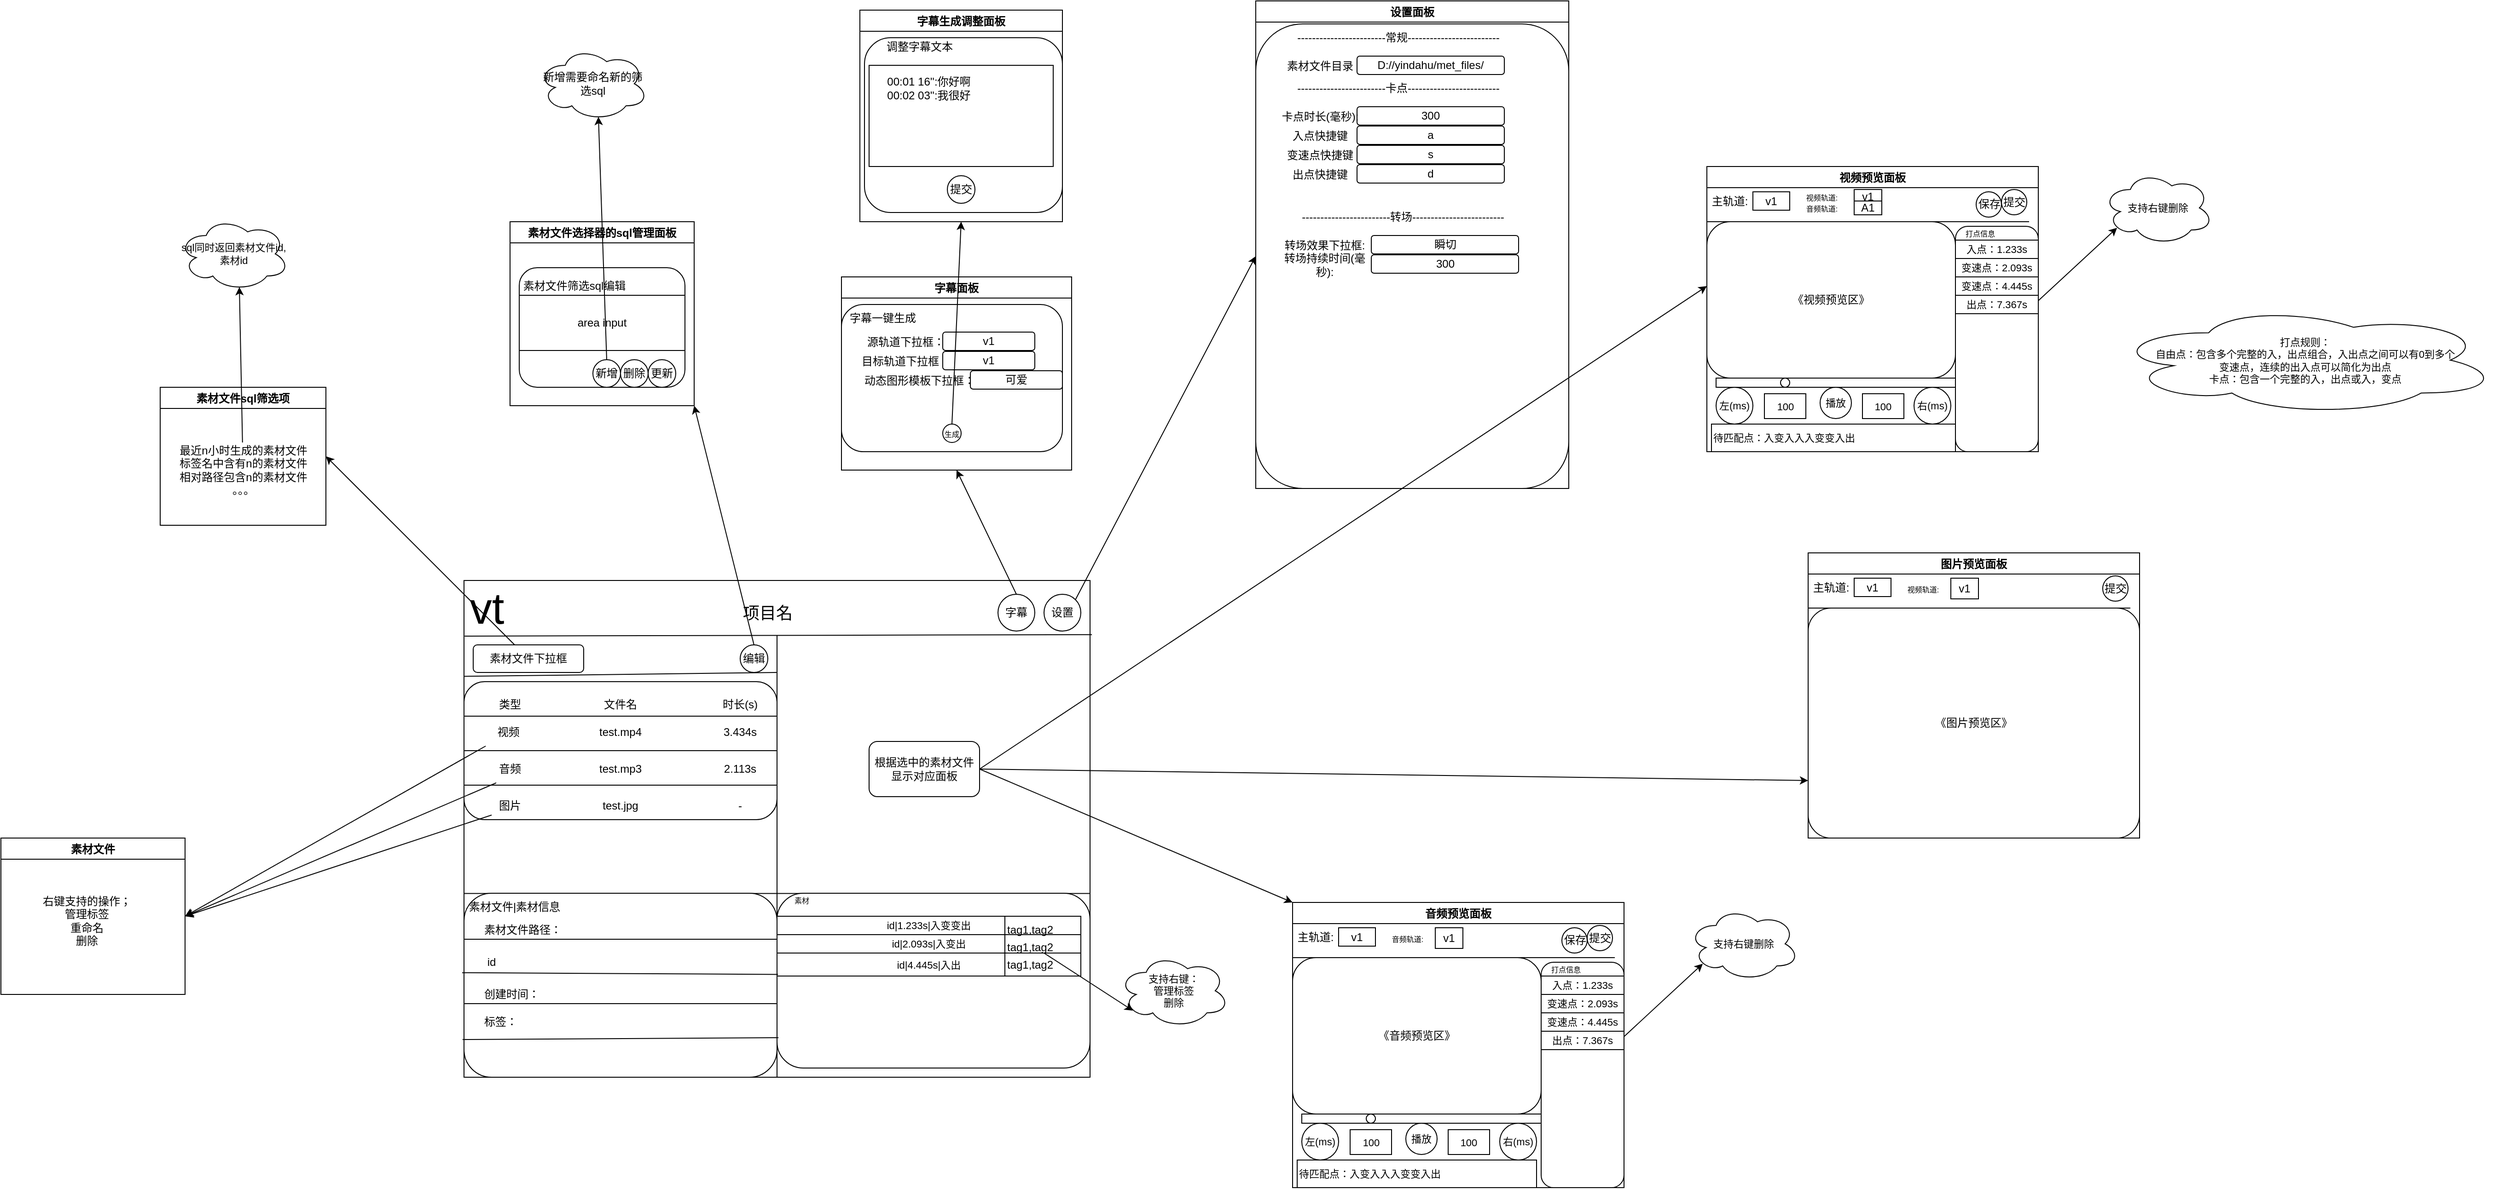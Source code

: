 <mxfile>
    <diagram id="hqMbGVYrupXZU0K6U-KL" name="第 1 页">
        <mxGraphModel dx="1639" dy="215" grid="1" gridSize="10" guides="1" tooltips="1" connect="1" arrows="1" fold="1" page="1" pageScale="1" pageWidth="827" pageHeight="1169" math="0" shadow="0">
            <root>
                <mxCell id="0"/>
                <mxCell id="1" parent="0"/>
                <mxCell id="2" value="" style="rounded=0;whiteSpace=wrap;html=1;" parent="1" vertex="1">
                    <mxGeometry x="90" y="670" width="680" height="540" as="geometry"/>
                </mxCell>
                <mxCell id="3" value="" style="endArrow=none;html=1;exitX=0.001;exitY=0.112;exitDx=0;exitDy=0;exitPerimeter=0;entryX=1.003;entryY=0.109;entryDx=0;entryDy=0;entryPerimeter=0;" parent="1" source="2" target="2" edge="1">
                    <mxGeometry width="50" height="50" relative="1" as="geometry">
                        <mxPoint x="390" y="880" as="sourcePoint"/>
                        <mxPoint x="440" y="830" as="targetPoint"/>
                        <Array as="points"/>
                    </mxGeometry>
                </mxCell>
                <mxCell id="4" value="&lt;font style=&quot;font-size: 48px&quot;&gt;vt&lt;/font&gt;" style="text;html=1;strokeColor=none;fillColor=none;align=center;verticalAlign=middle;whiteSpace=wrap;rounded=0;" parent="1" vertex="1">
                    <mxGeometry x="90" y="680" width="50" height="40" as="geometry"/>
                </mxCell>
                <mxCell id="5" value="&lt;span style=&quot;font-size: 18px&quot;&gt;项目名&lt;/span&gt;" style="text;html=1;strokeColor=none;fillColor=none;align=center;verticalAlign=middle;whiteSpace=wrap;rounded=0;fontSize=48;" parent="1" vertex="1">
                    <mxGeometry x="390" y="680" width="60" height="30" as="geometry"/>
                </mxCell>
                <mxCell id="6" value="" style="endArrow=none;html=1;exitX=0;exitY=0.63;exitDx=0;exitDy=0;exitPerimeter=0;entryX=1;entryY=0.63;entryDx=0;entryDy=0;entryPerimeter=0;" parent="1" source="2" target="2" edge="1">
                    <mxGeometry width="50" height="50" relative="1" as="geometry">
                        <mxPoint x="230" y="990" as="sourcePoint"/>
                        <mxPoint x="770" y="1020" as="targetPoint"/>
                    </mxGeometry>
                </mxCell>
                <mxCell id="7" value="" style="endArrow=none;html=1;exitX=0.5;exitY=1;exitDx=0;exitDy=0;" parent="1" source="2" edge="1">
                    <mxGeometry width="50" height="50" relative="1" as="geometry">
                        <mxPoint x="430" y="1110" as="sourcePoint"/>
                        <mxPoint x="430" y="730" as="targetPoint"/>
                    </mxGeometry>
                </mxCell>
                <mxCell id="8" value="设置" style="ellipse;whiteSpace=wrap;html=1;aspect=fixed;" parent="1" vertex="1">
                    <mxGeometry x="720" y="685" width="40" height="40" as="geometry"/>
                </mxCell>
                <mxCell id="9" value="" style="endArrow=none;html=1;exitX=0;exitY=0.193;exitDx=0;exitDy=0;exitPerimeter=0;" parent="1" source="2" edge="1">
                    <mxGeometry width="50" height="50" relative="1" as="geometry">
                        <mxPoint x="100" y="800" as="sourcePoint"/>
                        <mxPoint x="430" y="770" as="targetPoint"/>
                    </mxGeometry>
                </mxCell>
                <mxCell id="10" value="素材文件下拉框" style="rounded=1;whiteSpace=wrap;html=1;" parent="1" vertex="1">
                    <mxGeometry x="100" y="740" width="120" height="30" as="geometry"/>
                </mxCell>
                <mxCell id="11" value="" style="endArrow=classic;html=1;entryX=1;entryY=0.5;entryDx=0;entryDy=0;" parent="1" source="10" target="12" edge="1">
                    <mxGeometry width="50" height="50" relative="1" as="geometry">
                        <mxPoint x="90" y="600" as="sourcePoint"/>
                        <mxPoint x="-40" y="580" as="targetPoint"/>
                    </mxGeometry>
                </mxCell>
                <mxCell id="12" value="素材文件sql筛选项" style="swimlane;startSize=23;" parent="1" vertex="1">
                    <mxGeometry x="-240" y="460" width="180" height="150" as="geometry"/>
                </mxCell>
                <mxCell id="129" style="edgeStyle=none;html=1;fontSize=11;entryX=0.55;entryY=0.95;entryDx=0;entryDy=0;entryPerimeter=0;" parent="1" source="13" target="130" edge="1">
                    <mxGeometry relative="1" as="geometry">
                        <mxPoint x="-160" y="390" as="targetPoint"/>
                    </mxGeometry>
                </mxCell>
                <mxCell id="13" value="最近n小时生成的素材文件&lt;br&gt;标签名中含有n的素材文件&lt;br&gt;相对路径包含n的素材文件&lt;br&gt;。。。" style="text;html=1;align=center;verticalAlign=middle;resizable=0;points=[];autosize=1;strokeColor=none;fillColor=none;" parent="1" vertex="1">
                    <mxGeometry x="-225" y="520" width="150" height="60" as="geometry"/>
                </mxCell>
                <mxCell id="14" value="编辑" style="ellipse;whiteSpace=wrap;html=1;aspect=fixed;" parent="1" vertex="1">
                    <mxGeometry x="390" y="740" width="30" height="30" as="geometry"/>
                </mxCell>
                <mxCell id="15" value="素材文件选择器的sql管理面板" style="swimlane;" parent="1" vertex="1">
                    <mxGeometry x="140" y="280" width="200" height="200" as="geometry"/>
                </mxCell>
                <mxCell id="17" value="" style="rounded=1;whiteSpace=wrap;html=1;" parent="15" vertex="1">
                    <mxGeometry x="10" y="50" width="180" height="130" as="geometry"/>
                </mxCell>
                <mxCell id="18" value="素材文件筛选sql编辑" style="text;html=1;strokeColor=none;fillColor=none;align=center;verticalAlign=middle;whiteSpace=wrap;rounded=0;" parent="15" vertex="1">
                    <mxGeometry x="10" y="60" width="120" height="20" as="geometry"/>
                </mxCell>
                <mxCell id="19" value="area input" style="rounded=0;whiteSpace=wrap;html=1;" parent="15" vertex="1">
                    <mxGeometry x="10" y="80" width="180" height="60" as="geometry"/>
                </mxCell>
                <mxCell id="20" value="更新" style="ellipse;whiteSpace=wrap;html=1;aspect=fixed;" parent="15" vertex="1">
                    <mxGeometry x="150" y="150" width="30" height="30" as="geometry"/>
                </mxCell>
                <mxCell id="21" value="删除" style="ellipse;whiteSpace=wrap;html=1;aspect=fixed;" parent="15" vertex="1">
                    <mxGeometry x="120" y="150" width="30" height="30" as="geometry"/>
                </mxCell>
                <mxCell id="22" value="新增" style="ellipse;whiteSpace=wrap;html=1;aspect=fixed;" parent="15" vertex="1">
                    <mxGeometry x="90" y="150" width="30" height="30" as="geometry"/>
                </mxCell>
                <mxCell id="16" value="" style="endArrow=classic;html=1;exitX=0.5;exitY=0;exitDx=0;exitDy=0;entryX=1;entryY=1;entryDx=0;entryDy=0;" parent="1" source="14" target="15" edge="1">
                    <mxGeometry width="50" height="50" relative="1" as="geometry">
                        <mxPoint x="230" y="590" as="sourcePoint"/>
                        <mxPoint x="280" y="540" as="targetPoint"/>
                    </mxGeometry>
                </mxCell>
                <mxCell id="24" value="新增需要命名新的筛选sql" style="ellipse;shape=cloud;whiteSpace=wrap;html=1;" parent="1" vertex="1">
                    <mxGeometry x="170" y="90" width="120" height="80" as="geometry"/>
                </mxCell>
                <mxCell id="25" value="" style="endArrow=classic;html=1;exitX=0.5;exitY=0;exitDx=0;exitDy=0;entryX=0.55;entryY=0.95;entryDx=0;entryDy=0;entryPerimeter=0;" parent="1" source="22" target="24" edge="1">
                    <mxGeometry width="50" height="50" relative="1" as="geometry">
                        <mxPoint x="90" y="220" as="sourcePoint"/>
                        <mxPoint x="140" y="170" as="targetPoint"/>
                    </mxGeometry>
                </mxCell>
                <mxCell id="26" value="" style="rounded=1;whiteSpace=wrap;html=1;" parent="1" vertex="1">
                    <mxGeometry x="90" y="780" width="340" height="150" as="geometry"/>
                </mxCell>
                <mxCell id="27" value="" style="endArrow=none;html=1;exitX=0;exitY=0.25;exitDx=0;exitDy=0;entryX=1;entryY=0.25;entryDx=0;entryDy=0;" parent="1" source="26" target="26" edge="1">
                    <mxGeometry width="50" height="50" relative="1" as="geometry">
                        <mxPoint x="190" y="860" as="sourcePoint"/>
                        <mxPoint x="240" y="810" as="targetPoint"/>
                    </mxGeometry>
                </mxCell>
                <mxCell id="29" value="类型" style="text;html=1;strokeColor=none;fillColor=none;align=center;verticalAlign=middle;whiteSpace=wrap;rounded=0;" parent="1" vertex="1">
                    <mxGeometry x="110" y="790" width="60" height="30" as="geometry"/>
                </mxCell>
                <mxCell id="30" value="文件名" style="text;html=1;strokeColor=none;fillColor=none;align=center;verticalAlign=middle;whiteSpace=wrap;rounded=0;" parent="1" vertex="1">
                    <mxGeometry x="230" y="790" width="60" height="30" as="geometry"/>
                </mxCell>
                <mxCell id="31" value="时长(s)" style="text;html=1;strokeColor=none;fillColor=none;align=center;verticalAlign=middle;whiteSpace=wrap;rounded=0;" parent="1" vertex="1">
                    <mxGeometry x="360" y="790" width="60" height="30" as="geometry"/>
                </mxCell>
                <mxCell id="32" value="" style="endArrow=none;html=1;exitX=0;exitY=0.5;exitDx=0;exitDy=0;entryX=1;entryY=0.5;entryDx=0;entryDy=0;" parent="1" source="26" target="26" edge="1">
                    <mxGeometry width="50" height="50" relative="1" as="geometry">
                        <mxPoint x="100" y="830" as="sourcePoint"/>
                        <mxPoint x="440" y="830" as="targetPoint"/>
                    </mxGeometry>
                </mxCell>
                <mxCell id="33" value="" style="endArrow=none;html=1;exitX=0;exitY=0.75;exitDx=0;exitDy=0;entryX=1;entryY=0.75;entryDx=0;entryDy=0;" parent="1" source="26" target="26" edge="1">
                    <mxGeometry width="50" height="50" relative="1" as="geometry">
                        <mxPoint x="100" y="870" as="sourcePoint"/>
                        <mxPoint x="440" y="870" as="targetPoint"/>
                    </mxGeometry>
                </mxCell>
                <mxCell id="34" value="视频&amp;nbsp;" style="text;html=1;strokeColor=none;fillColor=none;align=center;verticalAlign=middle;whiteSpace=wrap;rounded=0;" parent="1" vertex="1">
                    <mxGeometry x="110" y="820" width="60" height="30" as="geometry"/>
                </mxCell>
                <mxCell id="35" value="test.mp4" style="text;html=1;strokeColor=none;fillColor=none;align=center;verticalAlign=middle;whiteSpace=wrap;rounded=0;" parent="1" vertex="1">
                    <mxGeometry x="230" y="820" width="60" height="30" as="geometry"/>
                </mxCell>
                <mxCell id="36" value="3.434s" style="text;html=1;strokeColor=none;fillColor=none;align=center;verticalAlign=middle;whiteSpace=wrap;rounded=0;" parent="1" vertex="1">
                    <mxGeometry x="360" y="820" width="60" height="30" as="geometry"/>
                </mxCell>
                <mxCell id="37" value="音频" style="text;html=1;strokeColor=none;fillColor=none;align=center;verticalAlign=middle;whiteSpace=wrap;rounded=0;" parent="1" vertex="1">
                    <mxGeometry x="110" y="860" width="60" height="30" as="geometry"/>
                </mxCell>
                <mxCell id="38" value="test.mp3" style="text;html=1;strokeColor=none;fillColor=none;align=center;verticalAlign=middle;whiteSpace=wrap;rounded=0;" parent="1" vertex="1">
                    <mxGeometry x="230" y="860" width="60" height="30" as="geometry"/>
                </mxCell>
                <mxCell id="39" value="2.113s" style="text;html=1;strokeColor=none;fillColor=none;align=center;verticalAlign=middle;whiteSpace=wrap;rounded=0;" parent="1" vertex="1">
                    <mxGeometry x="360" y="860" width="60" height="30" as="geometry"/>
                </mxCell>
                <mxCell id="40" value="图片" style="text;html=1;strokeColor=none;fillColor=none;align=center;verticalAlign=middle;whiteSpace=wrap;rounded=0;" parent="1" vertex="1">
                    <mxGeometry x="110" y="900" width="60" height="30" as="geometry"/>
                </mxCell>
                <mxCell id="41" value="test.jpg" style="text;html=1;strokeColor=none;fillColor=none;align=center;verticalAlign=middle;whiteSpace=wrap;rounded=0;" parent="1" vertex="1">
                    <mxGeometry x="230" y="900" width="60" height="30" as="geometry"/>
                </mxCell>
                <mxCell id="42" value="-" style="text;html=1;strokeColor=none;fillColor=none;align=center;verticalAlign=middle;whiteSpace=wrap;rounded=0;" parent="1" vertex="1">
                    <mxGeometry x="360" y="900" width="60" height="30" as="geometry"/>
                </mxCell>
                <mxCell id="43" value="字幕" style="ellipse;whiteSpace=wrap;html=1;aspect=fixed;" parent="1" vertex="1">
                    <mxGeometry x="670" y="685" width="40" height="40" as="geometry"/>
                </mxCell>
                <mxCell id="44" value="素材文件" style="swimlane;" parent="1" vertex="1">
                    <mxGeometry x="-413" y="950" width="200" height="170" as="geometry"/>
                </mxCell>
                <mxCell id="47" value="右键支持的操作；&lt;br&gt;管理标签&lt;br&gt;重命名&lt;br&gt;删除" style="text;html=1;align=center;verticalAlign=middle;resizable=0;points=[];autosize=1;strokeColor=none;fillColor=none;" parent="44" vertex="1">
                    <mxGeometry x="38" y="60" width="110" height="60" as="geometry"/>
                </mxCell>
                <mxCell id="45" value="" style="endArrow=classic;html=1;entryX=1;entryY=0.5;entryDx=0;entryDy=0;" parent="1" source="34" target="44" edge="1">
                    <mxGeometry width="50" height="50" relative="1" as="geometry">
                        <mxPoint x="-140" y="900" as="sourcePoint"/>
                        <mxPoint x="-90" y="850" as="targetPoint"/>
                    </mxGeometry>
                </mxCell>
                <mxCell id="48" value="" style="endArrow=classic;html=1;entryX=1;entryY=0.5;entryDx=0;entryDy=0;exitX=0;exitY=0.5;exitDx=0;exitDy=0;" parent="1" target="44" edge="1">
                    <mxGeometry width="50" height="50" relative="1" as="geometry">
                        <mxPoint x="120" y="925" as="sourcePoint"/>
                        <mxPoint x="-203" y="1045" as="targetPoint"/>
                    </mxGeometry>
                </mxCell>
                <mxCell id="49" value="" style="endArrow=classic;html=1;entryX=1;entryY=0.5;entryDx=0;entryDy=0;exitX=0.25;exitY=1;exitDx=0;exitDy=0;" parent="1" source="37" target="44" edge="1">
                    <mxGeometry width="50" height="50" relative="1" as="geometry">
                        <mxPoint x="130" y="935" as="sourcePoint"/>
                        <mxPoint x="-193" y="1055" as="targetPoint"/>
                    </mxGeometry>
                </mxCell>
                <mxCell id="50" value="字幕面板" style="swimlane;" parent="1" vertex="1">
                    <mxGeometry x="500" y="340" width="250" height="210" as="geometry"/>
                </mxCell>
                <mxCell id="51" value="" style="rounded=1;whiteSpace=wrap;html=1;" parent="50" vertex="1">
                    <mxGeometry y="30" width="240" height="160" as="geometry"/>
                </mxCell>
                <mxCell id="52" value="字幕一键生成" style="text;html=1;strokeColor=none;fillColor=none;align=center;verticalAlign=middle;whiteSpace=wrap;rounded=0;" parent="50" vertex="1">
                    <mxGeometry x="-10" y="30" width="110" height="30" as="geometry"/>
                </mxCell>
                <mxCell id="53" value="源轨道下拉框：" style="text;html=1;strokeColor=none;fillColor=none;align=center;verticalAlign=middle;whiteSpace=wrap;rounded=0;" parent="50" vertex="1">
                    <mxGeometry x="20" y="60" width="100" height="21" as="geometry"/>
                </mxCell>
                <mxCell id="54" value="v1" style="rounded=1;whiteSpace=wrap;html=1;" parent="50" vertex="1">
                    <mxGeometry x="110" y="60" width="100" height="20" as="geometry"/>
                </mxCell>
                <mxCell id="55" value="动态图形模板下拉框：" style="text;html=1;strokeColor=none;fillColor=none;align=center;verticalAlign=middle;whiteSpace=wrap;rounded=0;" parent="50" vertex="1">
                    <mxGeometry x="20" y="102" width="130" height="21" as="geometry"/>
                </mxCell>
                <mxCell id="56" value="可爱" style="rounded=1;whiteSpace=wrap;html=1;" parent="50" vertex="1">
                    <mxGeometry x="140" y="102" width="100" height="20" as="geometry"/>
                </mxCell>
                <mxCell id="57" value="&lt;font style=&quot;font-size: 8px&quot;&gt;生成&lt;/font&gt;" style="ellipse;whiteSpace=wrap;html=1;aspect=fixed;" parent="50" vertex="1">
                    <mxGeometry x="110" y="160" width="20" height="20" as="geometry"/>
                </mxCell>
                <mxCell id="96" value="目标轨道下拉框：" style="text;html=1;strokeColor=none;fillColor=none;align=center;verticalAlign=middle;whiteSpace=wrap;rounded=0;" parent="50" vertex="1">
                    <mxGeometry x="20" y="81" width="100" height="21" as="geometry"/>
                </mxCell>
                <mxCell id="97" value="v1" style="rounded=1;whiteSpace=wrap;html=1;" parent="50" vertex="1">
                    <mxGeometry x="110" y="81" width="100" height="20" as="geometry"/>
                </mxCell>
                <mxCell id="58" value="字幕生成调整面板" style="swimlane;" parent="1" vertex="1">
                    <mxGeometry x="520" y="50" width="220" height="230" as="geometry"/>
                </mxCell>
                <mxCell id="61" value="" style="rounded=1;whiteSpace=wrap;html=1;" parent="58" vertex="1">
                    <mxGeometry x="5" y="30" width="215" height="190" as="geometry"/>
                </mxCell>
                <mxCell id="62" value="调整字幕文本" style="text;html=1;strokeColor=none;fillColor=none;align=center;verticalAlign=middle;whiteSpace=wrap;rounded=0;" parent="58" vertex="1">
                    <mxGeometry x="20" y="30" width="90" height="20" as="geometry"/>
                </mxCell>
                <mxCell id="63" value="" style="rounded=0;whiteSpace=wrap;html=1;" parent="58" vertex="1">
                    <mxGeometry x="10" y="60" width="200" height="110" as="geometry"/>
                </mxCell>
                <mxCell id="64" value="00:01 16'':你好啊&lt;br&gt;00:02 03'':我很好" style="text;html=1;strokeColor=none;fillColor=none;align=center;verticalAlign=middle;whiteSpace=wrap;rounded=0;" parent="58" vertex="1">
                    <mxGeometry x="20" y="70" width="110" height="30" as="geometry"/>
                </mxCell>
                <mxCell id="65" value="提交" style="ellipse;whiteSpace=wrap;html=1;aspect=fixed;" parent="58" vertex="1">
                    <mxGeometry x="95" y="180" width="30" height="30" as="geometry"/>
                </mxCell>
                <mxCell id="59" value="" style="endArrow=classic;html=1;exitX=0.5;exitY=0;exitDx=0;exitDy=0;entryX=0.5;entryY=1;entryDx=0;entryDy=0;" parent="1" source="57" target="58" edge="1">
                    <mxGeometry width="50" height="50" relative="1" as="geometry">
                        <mxPoint x="410" y="270" as="sourcePoint"/>
                        <mxPoint x="460" y="220" as="targetPoint"/>
                    </mxGeometry>
                </mxCell>
                <mxCell id="66" value="" style="endArrow=classic;html=1;entryX=0.5;entryY=1;entryDx=0;entryDy=0;exitX=0.5;exitY=0;exitDx=0;exitDy=0;" parent="1" source="43" target="50" edge="1">
                    <mxGeometry width="50" height="50" relative="1" as="geometry">
                        <mxPoint x="520" y="630" as="sourcePoint"/>
                        <mxPoint x="570" y="580" as="targetPoint"/>
                    </mxGeometry>
                </mxCell>
                <mxCell id="84" style="edgeStyle=none;html=1;exitX=1;exitY=0.5;exitDx=0;exitDy=0;entryX=0;entryY=0;entryDx=0;entryDy=0;" parent="1" source="67" target="144" edge="1">
                    <mxGeometry relative="1" as="geometry">
                        <mxPoint x="1050" y="800.0" as="targetPoint"/>
                        <mxPoint x="1000" y="770" as="sourcePoint"/>
                    </mxGeometry>
                </mxCell>
                <mxCell id="86" style="edgeStyle=none;html=1;exitX=1;exitY=0.5;exitDx=0;exitDy=0;entryX=0;entryY=0.75;entryDx=0;entryDy=0;" parent="1" source="67" target="224" edge="1">
                    <mxGeometry relative="1" as="geometry">
                        <mxPoint x="1520" y="830" as="targetPoint"/>
                    </mxGeometry>
                </mxCell>
                <mxCell id="67" value="根据选中的素材文件显示对应面板" style="rounded=1;whiteSpace=wrap;html=1;" parent="1" vertex="1">
                    <mxGeometry x="530" y="845" width="120" height="60" as="geometry"/>
                </mxCell>
                <mxCell id="68" value="设置面板" style="swimlane;" parent="1" vertex="1">
                    <mxGeometry x="950" y="40" width="340" height="530" as="geometry"/>
                </mxCell>
                <mxCell id="70" value="" style="rounded=1;whiteSpace=wrap;html=1;" parent="68" vertex="1">
                    <mxGeometry y="25" width="340" height="505" as="geometry"/>
                </mxCell>
                <mxCell id="71" value="------------------------常规-------------------------" style="text;html=1;strokeColor=none;fillColor=none;align=center;verticalAlign=middle;whiteSpace=wrap;rounded=0;" parent="68" vertex="1">
                    <mxGeometry x="30" y="25" width="250" height="30" as="geometry"/>
                </mxCell>
                <mxCell id="72" value="素材文件目录" style="text;html=1;strokeColor=none;fillColor=none;align=center;verticalAlign=middle;whiteSpace=wrap;rounded=0;" parent="68" vertex="1">
                    <mxGeometry x="20" y="60" width="100" height="21" as="geometry"/>
                </mxCell>
                <mxCell id="73" value="D://yindahu/met_files/" style="rounded=1;whiteSpace=wrap;html=1;" parent="68" vertex="1">
                    <mxGeometry x="110" y="60" width="160" height="20" as="geometry"/>
                </mxCell>
                <mxCell id="75" value="300" style="rounded=1;whiteSpace=wrap;html=1;" parent="68" vertex="1">
                    <mxGeometry x="110" y="115" width="160" height="20" as="geometry"/>
                </mxCell>
                <mxCell id="76" value="卡点时长(毫秒):" style="text;html=1;strokeColor=none;fillColor=none;align=center;verticalAlign=middle;whiteSpace=wrap;rounded=0;" parent="68" vertex="1">
                    <mxGeometry x="20" y="115" width="100" height="21" as="geometry"/>
                </mxCell>
                <mxCell id="77" value="------------------------卡点-------------------------" style="text;html=1;strokeColor=none;fillColor=none;align=center;verticalAlign=middle;whiteSpace=wrap;rounded=0;" parent="68" vertex="1">
                    <mxGeometry x="30" y="80" width="250" height="30" as="geometry"/>
                </mxCell>
                <mxCell id="78" value="瞬切" style="rounded=1;whiteSpace=wrap;html=1;" parent="68" vertex="1">
                    <mxGeometry x="125.5" y="255" width="160" height="20" as="geometry"/>
                </mxCell>
                <mxCell id="79" value="转场效果下拉框:" style="text;html=1;strokeColor=none;fillColor=none;align=center;verticalAlign=middle;whiteSpace=wrap;rounded=0;" parent="68" vertex="1">
                    <mxGeometry x="24.5" y="255" width="100" height="21" as="geometry"/>
                </mxCell>
                <mxCell id="80" value="------------------------转场-------------------------" style="text;html=1;strokeColor=none;fillColor=none;align=center;verticalAlign=middle;whiteSpace=wrap;rounded=0;" parent="68" vertex="1">
                    <mxGeometry x="34.5" y="220" width="250" height="30" as="geometry"/>
                </mxCell>
                <mxCell id="98" value="转场持续时间(毫秒):" style="text;html=1;strokeColor=none;fillColor=none;align=center;verticalAlign=middle;whiteSpace=wrap;rounded=0;" parent="68" vertex="1">
                    <mxGeometry x="24.5" y="276" width="100" height="21" as="geometry"/>
                </mxCell>
                <mxCell id="99" value="300" style="rounded=1;whiteSpace=wrap;html=1;" parent="68" vertex="1">
                    <mxGeometry x="125.5" y="276" width="160" height="20" as="geometry"/>
                </mxCell>
                <mxCell id="101" value="入点快捷键" style="text;html=1;strokeColor=none;fillColor=none;align=center;verticalAlign=middle;whiteSpace=wrap;rounded=0;" parent="68" vertex="1">
                    <mxGeometry x="20" y="136" width="100" height="21" as="geometry"/>
                </mxCell>
                <mxCell id="102" value="a" style="rounded=1;whiteSpace=wrap;html=1;" parent="68" vertex="1">
                    <mxGeometry x="110" y="136" width="160" height="20" as="geometry"/>
                </mxCell>
                <mxCell id="103" value="变速点快捷键" style="text;html=1;strokeColor=none;fillColor=none;align=center;verticalAlign=middle;whiteSpace=wrap;rounded=0;" parent="68" vertex="1">
                    <mxGeometry x="20" y="157" width="100" height="21" as="geometry"/>
                </mxCell>
                <mxCell id="104" value="s" style="rounded=1;whiteSpace=wrap;html=1;" parent="68" vertex="1">
                    <mxGeometry x="110" y="157" width="160" height="20" as="geometry"/>
                </mxCell>
                <mxCell id="105" value="出点快捷键" style="text;html=1;strokeColor=none;fillColor=none;align=center;verticalAlign=middle;whiteSpace=wrap;rounded=0;" parent="68" vertex="1">
                    <mxGeometry x="20" y="178" width="100" height="21" as="geometry"/>
                </mxCell>
                <mxCell id="106" value="d" style="rounded=1;whiteSpace=wrap;html=1;" parent="68" vertex="1">
                    <mxGeometry x="110" y="178" width="160" height="20" as="geometry"/>
                </mxCell>
                <mxCell id="69" value="" style="endArrow=classic;html=1;exitX=1;exitY=0;exitDx=0;exitDy=0;entryX=0;entryY=0.5;entryDx=0;entryDy=0;" parent="1" source="8" target="70" edge="1">
                    <mxGeometry width="50" height="50" relative="1" as="geometry">
                        <mxPoint x="910" y="650" as="sourcePoint"/>
                        <mxPoint x="960" y="600" as="targetPoint"/>
                    </mxGeometry>
                </mxCell>
                <mxCell id="81" value="视频预览面板" style="swimlane;" parent="1" vertex="1">
                    <mxGeometry x="1440" y="220" width="360" height="310" as="geometry"/>
                </mxCell>
                <mxCell id="87" value="v1" style="rounded=0;whiteSpace=wrap;html=1;" parent="81" vertex="1">
                    <mxGeometry x="50" y="27.5" width="40" height="20" as="geometry"/>
                </mxCell>
                <mxCell id="88" value="主轨道:" style="text;html=1;strokeColor=none;fillColor=none;align=center;verticalAlign=middle;whiteSpace=wrap;rounded=0;" parent="81" vertex="1">
                    <mxGeometry y="25" width="50" height="25" as="geometry"/>
                </mxCell>
                <mxCell id="89" value="&lt;font style=&quot;font-size: 8px&quot;&gt;视频轨道:&lt;/font&gt;" style="text;html=1;strokeColor=none;fillColor=none;align=center;verticalAlign=middle;whiteSpace=wrap;rounded=0;" parent="81" vertex="1">
                    <mxGeometry x="100" y="25" width="50" height="15" as="geometry"/>
                </mxCell>
                <mxCell id="90" value="v1" style="rounded=0;whiteSpace=wrap;html=1;" parent="81" vertex="1">
                    <mxGeometry x="160" y="25" width="30" height="15" as="geometry"/>
                </mxCell>
                <mxCell id="91" value="提交" style="ellipse;whiteSpace=wrap;html=1;aspect=fixed;" parent="81" vertex="1">
                    <mxGeometry x="320" y="25" width="27.5" height="27.5" as="geometry"/>
                </mxCell>
                <mxCell id="92" value="" style="endArrow=none;html=1;" parent="81" edge="1">
                    <mxGeometry width="50" height="50" relative="1" as="geometry">
                        <mxPoint y="60" as="sourcePoint"/>
                        <mxPoint x="350" y="60" as="targetPoint"/>
                    </mxGeometry>
                </mxCell>
                <mxCell id="93" value="《视频预览区》" style="rounded=1;whiteSpace=wrap;html=1;" parent="81" vertex="1">
                    <mxGeometry y="60" width="270" height="170" as="geometry"/>
                </mxCell>
                <mxCell id="94" value="" style="rounded=0;whiteSpace=wrap;html=1;" parent="81" vertex="1">
                    <mxGeometry x="10" y="230" width="260" height="10" as="geometry"/>
                </mxCell>
                <mxCell id="95" value="" style="ellipse;whiteSpace=wrap;html=1;aspect=fixed;" parent="81" vertex="1">
                    <mxGeometry x="80" y="230" width="10" height="10" as="geometry"/>
                </mxCell>
                <mxCell id="112" value="&lt;font style=&quot;font-size: 8px&quot;&gt;音频轨道:&lt;/font&gt;" style="text;html=1;strokeColor=none;fillColor=none;align=center;verticalAlign=middle;whiteSpace=wrap;rounded=0;" parent="81" vertex="1">
                    <mxGeometry x="100" y="37.5" width="50" height="15" as="geometry"/>
                </mxCell>
                <mxCell id="113" value="A1" style="rounded=0;whiteSpace=wrap;html=1;" parent="81" vertex="1">
                    <mxGeometry x="160" y="37.5" width="30" height="15" as="geometry"/>
                </mxCell>
                <mxCell id="114" value="保存" style="ellipse;whiteSpace=wrap;html=1;aspect=fixed;" parent="81" vertex="1">
                    <mxGeometry x="292.5" y="27.5" width="27.5" height="27.5" as="geometry"/>
                </mxCell>
                <mxCell id="119" value="" style="rounded=1;whiteSpace=wrap;html=1;fontSize=8;" parent="81" vertex="1">
                    <mxGeometry x="270" y="65" width="90" height="245" as="geometry"/>
                </mxCell>
                <mxCell id="121" value="打点信息" style="text;html=1;strokeColor=none;fillColor=none;align=center;verticalAlign=middle;whiteSpace=wrap;rounded=0;fontSize=8;" parent="81" vertex="1">
                    <mxGeometry x="270" y="65" width="54" height="15" as="geometry"/>
                </mxCell>
                <mxCell id="122" value="&lt;font style=&quot;font-size: 11px&quot;&gt;入点：1.233s&lt;/font&gt;" style="rounded=0;whiteSpace=wrap;html=1;fontSize=8;" parent="81" vertex="1">
                    <mxGeometry x="270" y="80" width="90" height="20" as="geometry"/>
                </mxCell>
                <mxCell id="123" value="&lt;font style=&quot;font-size: 11px&quot;&gt;变速点：2.093s&lt;/font&gt;" style="rounded=0;whiteSpace=wrap;html=1;fontSize=8;" parent="81" vertex="1">
                    <mxGeometry x="270" y="100" width="90" height="20" as="geometry"/>
                </mxCell>
                <mxCell id="124" value="&lt;font style=&quot;font-size: 11px&quot;&gt;变速点：4.445s&lt;/font&gt;" style="rounded=0;whiteSpace=wrap;html=1;fontSize=8;" parent="81" vertex="1">
                    <mxGeometry x="270" y="120" width="90" height="20" as="geometry"/>
                </mxCell>
                <mxCell id="125" value="&lt;font style=&quot;font-size: 11px&quot;&gt;出点：7.367s&lt;/font&gt;" style="rounded=0;whiteSpace=wrap;html=1;fontSize=8;" parent="81" vertex="1">
                    <mxGeometry x="270" y="140" width="90" height="20" as="geometry"/>
                </mxCell>
                <mxCell id="136" value="播放" style="ellipse;whiteSpace=wrap;html=1;aspect=fixed;fontSize=11;" parent="81" vertex="1">
                    <mxGeometry x="123" y="240" width="34" height="34" as="geometry"/>
                </mxCell>
                <mxCell id="137" value="100" style="rounded=0;whiteSpace=wrap;html=1;fontSize=11;" parent="81" vertex="1">
                    <mxGeometry x="62.5" y="247" width="45" height="27" as="geometry"/>
                </mxCell>
                <mxCell id="138" value="100" style="rounded=0;whiteSpace=wrap;html=1;fontSize=11;" parent="81" vertex="1">
                    <mxGeometry x="169" y="247" width="45" height="27" as="geometry"/>
                </mxCell>
                <mxCell id="139" value="左(ms)" style="ellipse;whiteSpace=wrap;html=1;aspect=fixed;fontSize=11;" parent="81" vertex="1">
                    <mxGeometry x="10" y="240" width="40" height="40" as="geometry"/>
                </mxCell>
                <mxCell id="140" value="右(ms)" style="ellipse;whiteSpace=wrap;html=1;aspect=fixed;fontSize=11;" parent="81" vertex="1">
                    <mxGeometry x="225" y="240" width="40" height="40" as="geometry"/>
                </mxCell>
                <mxCell id="141" value="待匹配点：入变入入入变变入出" style="rounded=0;whiteSpace=wrap;html=1;fontSize=11;align=left;" parent="81" vertex="1">
                    <mxGeometry x="5" y="280" width="265" height="30" as="geometry"/>
                </mxCell>
                <mxCell id="85" style="edgeStyle=none;html=1;exitX=1;exitY=0.5;exitDx=0;exitDy=0;" parent="1" source="67" edge="1">
                    <mxGeometry relative="1" as="geometry">
                        <mxPoint x="1440" y="350" as="targetPoint"/>
                    </mxGeometry>
                </mxCell>
                <mxCell id="126" value="支持右键删除" style="ellipse;shape=cloud;whiteSpace=wrap;html=1;fontSize=11;" parent="1" vertex="1">
                    <mxGeometry x="1870" y="225" width="120" height="80" as="geometry"/>
                </mxCell>
                <mxCell id="128" style="edgeStyle=none;html=1;entryX=0.13;entryY=0.77;entryDx=0;entryDy=0;entryPerimeter=0;fontSize=11;" parent="1" source="119" target="126" edge="1">
                    <mxGeometry relative="1" as="geometry"/>
                </mxCell>
                <mxCell id="130" value="sql同时返回素材文件id,素材id" style="ellipse;shape=cloud;whiteSpace=wrap;html=1;fontSize=11;" parent="1" vertex="1">
                    <mxGeometry x="-220" y="275" width="120" height="80" as="geometry"/>
                </mxCell>
                <mxCell id="142" value="打点规则：&lt;br&gt;自由点：包含多个完整的入，出点组合，入出点之间可以有0到多个&lt;br&gt;变速点，连续的出入点可以简化为出点&lt;br&gt;卡点：包含一个完整的入，出点或入，变点" style="ellipse;shape=cloud;whiteSpace=wrap;html=1;fontSize=11;" parent="1" vertex="1">
                    <mxGeometry x="1880" y="371" width="420" height="119" as="geometry"/>
                </mxCell>
                <mxCell id="144" value="音频预览面板" style="swimlane;" parent="1" vertex="1">
                    <mxGeometry x="990" y="1020" width="360" height="310" as="geometry"/>
                </mxCell>
                <mxCell id="145" value="v1" style="rounded=0;whiteSpace=wrap;html=1;" parent="144" vertex="1">
                    <mxGeometry x="50" y="27.5" width="40" height="20" as="geometry"/>
                </mxCell>
                <mxCell id="146" value="主轨道:" style="text;html=1;strokeColor=none;fillColor=none;align=center;verticalAlign=middle;whiteSpace=wrap;rounded=0;" parent="144" vertex="1">
                    <mxGeometry y="25" width="50" height="25" as="geometry"/>
                </mxCell>
                <mxCell id="149" value="提交" style="ellipse;whiteSpace=wrap;html=1;aspect=fixed;" parent="144" vertex="1">
                    <mxGeometry x="320" y="25" width="27.5" height="27.5" as="geometry"/>
                </mxCell>
                <mxCell id="150" value="" style="endArrow=none;html=1;" parent="144" edge="1">
                    <mxGeometry width="50" height="50" relative="1" as="geometry">
                        <mxPoint y="60" as="sourcePoint"/>
                        <mxPoint x="350" y="60" as="targetPoint"/>
                    </mxGeometry>
                </mxCell>
                <mxCell id="151" value="《音频预览区》" style="rounded=1;whiteSpace=wrap;html=1;" parent="144" vertex="1">
                    <mxGeometry y="60" width="270" height="170" as="geometry"/>
                </mxCell>
                <mxCell id="152" value="" style="rounded=0;whiteSpace=wrap;html=1;" parent="144" vertex="1">
                    <mxGeometry x="10" y="230" width="260" height="10" as="geometry"/>
                </mxCell>
                <mxCell id="153" value="" style="ellipse;whiteSpace=wrap;html=1;aspect=fixed;" parent="144" vertex="1">
                    <mxGeometry x="80" y="230" width="10" height="10" as="geometry"/>
                </mxCell>
                <mxCell id="154" value="&lt;font style=&quot;font-size: 8px&quot;&gt;音频轨道:&lt;/font&gt;" style="text;html=1;strokeColor=none;fillColor=none;align=center;verticalAlign=middle;whiteSpace=wrap;rounded=0;" parent="144" vertex="1">
                    <mxGeometry x="95" y="27.5" width="60" height="22.5" as="geometry"/>
                </mxCell>
                <mxCell id="155" value="v1" style="rounded=0;whiteSpace=wrap;html=1;" parent="144" vertex="1">
                    <mxGeometry x="155" y="27.5" width="30" height="22.5" as="geometry"/>
                </mxCell>
                <mxCell id="156" value="保存" style="ellipse;whiteSpace=wrap;html=1;aspect=fixed;" parent="144" vertex="1">
                    <mxGeometry x="292.5" y="27.5" width="27.5" height="27.5" as="geometry"/>
                </mxCell>
                <mxCell id="158" value="" style="rounded=1;whiteSpace=wrap;html=1;fontSize=8;" parent="144" vertex="1">
                    <mxGeometry x="270" y="65" width="90" height="245" as="geometry"/>
                </mxCell>
                <mxCell id="160" value="打点信息" style="text;html=1;strokeColor=none;fillColor=none;align=center;verticalAlign=middle;whiteSpace=wrap;rounded=0;fontSize=8;" parent="144" vertex="1">
                    <mxGeometry x="270" y="65" width="54" height="15" as="geometry"/>
                </mxCell>
                <mxCell id="161" value="&lt;font style=&quot;font-size: 11px&quot;&gt;入点：1.233s&lt;/font&gt;" style="rounded=0;whiteSpace=wrap;html=1;fontSize=8;" parent="144" vertex="1">
                    <mxGeometry x="270" y="80" width="90" height="20" as="geometry"/>
                </mxCell>
                <mxCell id="162" value="&lt;font style=&quot;font-size: 11px&quot;&gt;变速点：2.093s&lt;/font&gt;" style="rounded=0;whiteSpace=wrap;html=1;fontSize=8;" parent="144" vertex="1">
                    <mxGeometry x="270" y="100" width="90" height="20" as="geometry"/>
                </mxCell>
                <mxCell id="163" value="&lt;font style=&quot;font-size: 11px&quot;&gt;变速点：4.445s&lt;/font&gt;" style="rounded=0;whiteSpace=wrap;html=1;fontSize=8;" parent="144" vertex="1">
                    <mxGeometry x="270" y="120" width="90" height="20" as="geometry"/>
                </mxCell>
                <mxCell id="164" value="&lt;font style=&quot;font-size: 11px&quot;&gt;出点：7.367s&lt;/font&gt;" style="rounded=0;whiteSpace=wrap;html=1;fontSize=8;" parent="144" vertex="1">
                    <mxGeometry x="270" y="140" width="90" height="20" as="geometry"/>
                </mxCell>
                <mxCell id="169" value="播放" style="ellipse;whiteSpace=wrap;html=1;aspect=fixed;fontSize=11;" parent="144" vertex="1">
                    <mxGeometry x="123" y="240" width="34" height="34" as="geometry"/>
                </mxCell>
                <mxCell id="170" value="100" style="rounded=0;whiteSpace=wrap;html=1;fontSize=11;" parent="144" vertex="1">
                    <mxGeometry x="62.5" y="247" width="45" height="27" as="geometry"/>
                </mxCell>
                <mxCell id="171" value="100" style="rounded=0;whiteSpace=wrap;html=1;fontSize=11;" parent="144" vertex="1">
                    <mxGeometry x="169" y="247" width="45" height="27" as="geometry"/>
                </mxCell>
                <mxCell id="172" value="左(ms)" style="ellipse;whiteSpace=wrap;html=1;aspect=fixed;fontSize=11;" parent="144" vertex="1">
                    <mxGeometry x="10" y="240" width="40" height="40" as="geometry"/>
                </mxCell>
                <mxCell id="173" value="右(ms)" style="ellipse;whiteSpace=wrap;html=1;aspect=fixed;fontSize=11;" parent="144" vertex="1">
                    <mxGeometry x="225" y="240" width="40" height="40" as="geometry"/>
                </mxCell>
                <mxCell id="174" value="待匹配点：入变入入入变变入出" style="rounded=0;whiteSpace=wrap;html=1;fontSize=11;align=left;" parent="144" vertex="1">
                    <mxGeometry x="5" y="280" width="260" height="30" as="geometry"/>
                </mxCell>
                <mxCell id="177" value="支持右键删除" style="ellipse;shape=cloud;whiteSpace=wrap;html=1;fontSize=11;" parent="1" vertex="1">
                    <mxGeometry x="1420" y="1025" width="120" height="80" as="geometry"/>
                </mxCell>
                <mxCell id="178" style="edgeStyle=none;html=1;entryX=0.13;entryY=0.77;entryDx=0;entryDy=0;entryPerimeter=0;fontSize=11;" parent="1" source="158" target="177" edge="1">
                    <mxGeometry relative="1" as="geometry"/>
                </mxCell>
                <mxCell id="219" value="图片预览面板" style="swimlane;" parent="1" vertex="1">
                    <mxGeometry x="1550" y="640" width="360" height="310" as="geometry"/>
                </mxCell>
                <mxCell id="220" value="v1" style="rounded=0;whiteSpace=wrap;html=1;" parent="219" vertex="1">
                    <mxGeometry x="50" y="27.5" width="40" height="20" as="geometry"/>
                </mxCell>
                <mxCell id="221" value="主轨道:" style="text;html=1;strokeColor=none;fillColor=none;align=center;verticalAlign=middle;whiteSpace=wrap;rounded=0;" parent="219" vertex="1">
                    <mxGeometry y="25" width="50" height="25" as="geometry"/>
                </mxCell>
                <mxCell id="222" value="提交" style="ellipse;whiteSpace=wrap;html=1;aspect=fixed;" parent="219" vertex="1">
                    <mxGeometry x="320" y="25" width="27.5" height="27.5" as="geometry"/>
                </mxCell>
                <mxCell id="223" value="" style="endArrow=none;html=1;" parent="219" edge="1">
                    <mxGeometry width="50" height="50" relative="1" as="geometry">
                        <mxPoint y="60" as="sourcePoint"/>
                        <mxPoint x="350" y="60" as="targetPoint"/>
                    </mxGeometry>
                </mxCell>
                <mxCell id="224" value="《图片预览区》" style="rounded=1;whiteSpace=wrap;html=1;arcSize=10;" parent="219" vertex="1">
                    <mxGeometry y="60" width="360" height="250" as="geometry"/>
                </mxCell>
                <mxCell id="227" value="&lt;font style=&quot;font-size: 8px&quot;&gt;视频轨道:&lt;/font&gt;" style="text;html=1;strokeColor=none;fillColor=none;align=center;verticalAlign=middle;whiteSpace=wrap;rounded=0;" parent="219" vertex="1">
                    <mxGeometry x="95" y="27.5" width="60" height="22.5" as="geometry"/>
                </mxCell>
                <mxCell id="228" value="v1" style="rounded=0;whiteSpace=wrap;html=1;" parent="219" vertex="1">
                    <mxGeometry x="155" y="27.5" width="30" height="22.5" as="geometry"/>
                </mxCell>
                <mxCell id="267" value="" style="rounded=1;whiteSpace=wrap;html=1;fontSize=8;" parent="1" vertex="1">
                    <mxGeometry x="430" y="1010" width="340" height="190" as="geometry"/>
                </mxCell>
                <mxCell id="268" value="&lt;font style=&quot;font-size: 11px&quot;&gt;id|1.233s|入变变出&lt;/font&gt;" style="rounded=0;whiteSpace=wrap;html=1;fontSize=8;" parent="1" vertex="1">
                    <mxGeometry x="430" y="1035" width="330" height="20" as="geometry"/>
                </mxCell>
                <mxCell id="269" value="&lt;font style=&quot;font-size: 11px&quot;&gt;id|4.445s|入出&lt;/font&gt;" style="rounded=0;whiteSpace=wrap;html=1;fontSize=8;" parent="1" vertex="1">
                    <mxGeometry x="430" y="1075" width="330" height="25" as="geometry"/>
                </mxCell>
                <mxCell id="270" value="&lt;font style=&quot;font-size: 11px&quot;&gt;id|2.093s|入变出&lt;/font&gt;" style="rounded=0;whiteSpace=wrap;html=1;fontSize=8;" parent="1" vertex="1">
                    <mxGeometry x="430" y="1055" width="330" height="20" as="geometry"/>
                </mxCell>
                <mxCell id="271" value="素材" style="text;html=1;strokeColor=none;fillColor=none;align=center;verticalAlign=middle;whiteSpace=wrap;rounded=0;fontSize=8;" parent="1" vertex="1">
                    <mxGeometry x="430" y="1010" width="54" height="15" as="geometry"/>
                </mxCell>
                <mxCell id="272" value="支持右键：&lt;br&gt;管理标签&lt;br&gt;删除" style="ellipse;shape=cloud;whiteSpace=wrap;html=1;fontSize=11;" parent="1" vertex="1">
                    <mxGeometry x="800.98" y="1076" width="120" height="80" as="geometry"/>
                </mxCell>
                <mxCell id="273" style="edgeStyle=none;html=1;entryX=0.13;entryY=0.77;entryDx=0;entryDy=0;entryPerimeter=0;fontSize=11;" parent="1" target="272" edge="1">
                    <mxGeometry relative="1" as="geometry">
                        <mxPoint x="720" y="1075" as="sourcePoint"/>
                    </mxGeometry>
                </mxCell>
                <mxCell id="274" value="" style="rounded=1;whiteSpace=wrap;html=1;" parent="1" vertex="1">
                    <mxGeometry x="90" y="1010" width="340" height="200" as="geometry"/>
                </mxCell>
                <mxCell id="275" value="素材文件|素材信息" style="text;html=1;strokeColor=none;fillColor=none;align=center;verticalAlign=middle;whiteSpace=wrap;rounded=0;" parent="1" vertex="1">
                    <mxGeometry x="90" y="1010" width="110" height="30" as="geometry"/>
                </mxCell>
                <mxCell id="276" value="" style="endArrow=none;html=1;exitX=0;exitY=0.25;exitDx=0;exitDy=0;entryX=1;entryY=0.25;entryDx=0;entryDy=0;" parent="1" source="274" target="274" edge="1">
                    <mxGeometry width="50" height="50" relative="1" as="geometry">
                        <mxPoint x="200" y="1130" as="sourcePoint"/>
                        <mxPoint x="250" y="1080" as="targetPoint"/>
                    </mxGeometry>
                </mxCell>
                <mxCell id="277" value="" style="endArrow=none;html=1;exitX=-0.006;exitY=0.432;exitDx=0;exitDy=0;entryX=1.003;entryY=0.441;entryDx=0;entryDy=0;exitPerimeter=0;entryPerimeter=0;startArrow=none;" parent="1" source="274" target="274" edge="1">
                    <mxGeometry width="50" height="50" relative="1" as="geometry">
                        <mxPoint x="100" y="1070" as="sourcePoint"/>
                        <mxPoint x="440" y="1070" as="targetPoint"/>
                    </mxGeometry>
                </mxCell>
                <mxCell id="278" value="" style="endArrow=none;html=1;exitX=-0.006;exitY=0.4;exitDx=0;exitDy=0;entryX=1.003;entryY=0.39;entryDx=0;entryDy=0;exitPerimeter=0;entryPerimeter=0;" parent="1" edge="1">
                    <mxGeometry width="50" height="50" relative="1" as="geometry">
                        <mxPoint x="88.47" y="1169" as="sourcePoint"/>
                        <mxPoint x="431.53" y="1167" as="targetPoint"/>
                    </mxGeometry>
                </mxCell>
                <mxCell id="279" value="" style="endArrow=none;html=1;exitX=0;exitY=0.25;exitDx=0;exitDy=0;entryX=1;entryY=0.25;entryDx=0;entryDy=0;" parent="1" edge="1">
                    <mxGeometry width="50" height="50" relative="1" as="geometry">
                        <mxPoint x="90" y="1130" as="sourcePoint"/>
                        <mxPoint x="430" y="1130" as="targetPoint"/>
                    </mxGeometry>
                </mxCell>
                <mxCell id="280" value="素材文件路径：" style="text;html=1;strokeColor=none;fillColor=none;align=left;verticalAlign=middle;whiteSpace=wrap;rounded=0;" parent="1" vertex="1">
                    <mxGeometry x="110" y="1035" width="310" height="30" as="geometry"/>
                </mxCell>
                <mxCell id="281" value="创建时间：" style="text;html=1;strokeColor=none;fillColor=none;align=left;verticalAlign=middle;whiteSpace=wrap;rounded=0;" parent="1" vertex="1">
                    <mxGeometry x="110" y="1105" width="310" height="30" as="geometry"/>
                </mxCell>
                <mxCell id="283" value="标签：" style="text;html=1;strokeColor=none;fillColor=none;align=left;verticalAlign=middle;whiteSpace=wrap;rounded=0;" parent="1" vertex="1">
                    <mxGeometry x="110" y="1135" width="310" height="30" as="geometry"/>
                </mxCell>
                <mxCell id="284" value="" style="endArrow=none;html=1;entryX=0.75;entryY=0;entryDx=0;entryDy=0;exitX=0.75;exitY=1;exitDx=0;exitDy=0;" parent="1" source="269" target="268" edge="1">
                    <mxGeometry width="50" height="50" relative="1" as="geometry">
                        <mxPoint x="700" y="1050" as="sourcePoint"/>
                        <mxPoint x="750" y="1000" as="targetPoint"/>
                    </mxGeometry>
                </mxCell>
                <mxCell id="285" value="tag1,tag2" style="text;html=1;strokeColor=none;fillColor=none;align=center;verticalAlign=middle;whiteSpace=wrap;rounded=0;" parent="1" vertex="1">
                    <mxGeometry x="680" y="1044" width="50" height="12" as="geometry"/>
                </mxCell>
                <mxCell id="286" value="tag1,tag2" style="text;html=1;strokeColor=none;fillColor=none;align=center;verticalAlign=middle;whiteSpace=wrap;rounded=0;" parent="1" vertex="1">
                    <mxGeometry x="680" y="1063" width="50" height="12" as="geometry"/>
                </mxCell>
                <mxCell id="287" value="tag1,tag2" style="text;html=1;strokeColor=none;fillColor=none;align=center;verticalAlign=middle;whiteSpace=wrap;rounded=0;" parent="1" vertex="1">
                    <mxGeometry x="680" y="1081.5" width="50" height="12" as="geometry"/>
                </mxCell>
                <mxCell id="288" value="id" style="text;html=1;strokeColor=none;fillColor=none;align=center;verticalAlign=middle;whiteSpace=wrap;rounded=0;" parent="1" vertex="1">
                    <mxGeometry x="90" y="1070" width="60" height="30" as="geometry"/>
                </mxCell>
            </root>
        </mxGraphModel>
    </diagram>
</mxfile>